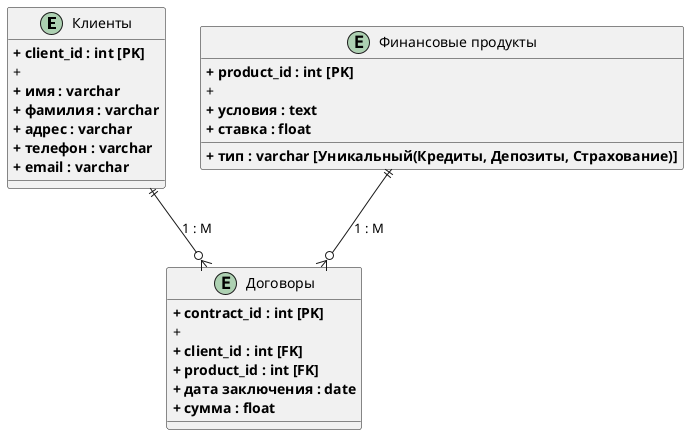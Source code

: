 @startuml
entity "Клиенты" as Clients {
  **+ client_id : int [PK]**
  +
  **+ имя : varchar**
  **+ фамилия : varchar**
  **+ адрес : varchar**
  **+ телефон : varchar**
  **+ email : varchar**
}

entity "Финансовые продукты" as FinancialProducts {
  **+ product_id : int [PK]**
  +
  **+ тип : varchar [Уникальный(Кредиты, Депозиты, Страхование)]**
  **+ условия : text**
  **+ ставка : float**
}

entity "Договоры" as Contracts {
  **+ contract_id : int [PK]**
  +
  **+ client_id : int [FK]**
  **+ product_id : int [FK]**
  **+ дата заключения : date**
  **+ сумма : float**
}

Clients ||--o{ Contracts : "1 : M"
FinancialProducts ||--o{ Contracts : "1 : M"

@enduml
